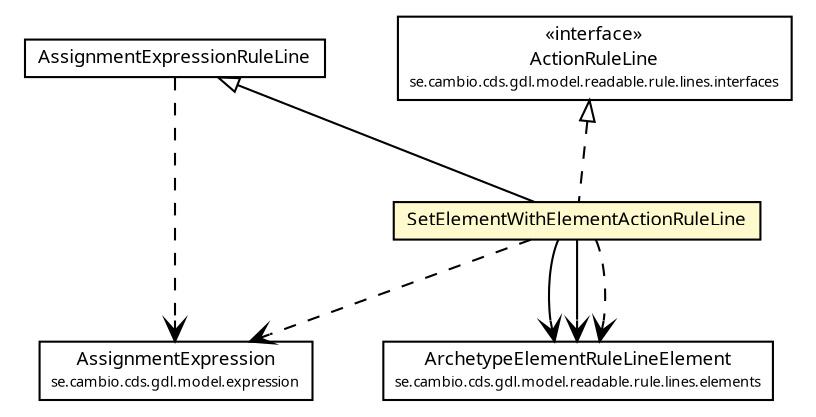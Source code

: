 #!/usr/local/bin/dot
#
# Class diagram 
# Generated by UMLGraph version R5_6 (http://www.umlgraph.org/)
#

digraph G {
	edge [fontname="Trebuchet MS",fontsize=10,labelfontname="Trebuchet MS",labelfontsize=10];
	node [fontname="Trebuchet MS",fontsize=10,shape=plaintext];
	nodesep=0.25;
	ranksep=0.5;
	// se.cambio.cds.gdl.model.expression.AssignmentExpression
	c318811 [label=<<table title="se.cambio.cds.gdl.model.expression.AssignmentExpression" border="0" cellborder="1" cellspacing="0" cellpadding="2" port="p" href="../../../expression/AssignmentExpression.html">
		<tr><td><table border="0" cellspacing="0" cellpadding="1">
<tr><td align="center" balign="center"><font face="Trebuchet MS"> AssignmentExpression </font></td></tr>
<tr><td align="center" balign="center"><font face="Trebuchet MS" point-size="7.0"> se.cambio.cds.gdl.model.expression </font></td></tr>
		</table></td></tr>
		</table>>, URL="../../../expression/AssignmentExpression.html", fontname="Trebuchet MS", fontcolor="black", fontsize=9.0];
	// se.cambio.cds.gdl.model.readable.rule.lines.SetElementWithElementActionRuleLine
	c318984 [label=<<table title="se.cambio.cds.gdl.model.readable.rule.lines.SetElementWithElementActionRuleLine" border="0" cellborder="1" cellspacing="0" cellpadding="2" port="p" bgcolor="lemonChiffon" href="./SetElementWithElementActionRuleLine.html">
		<tr><td><table border="0" cellspacing="0" cellpadding="1">
<tr><td align="center" balign="center"><font face="Trebuchet MS"> SetElementWithElementActionRuleLine </font></td></tr>
		</table></td></tr>
		</table>>, URL="./SetElementWithElementActionRuleLine.html", fontname="Trebuchet MS", fontcolor="black", fontsize=9.0];
	// se.cambio.cds.gdl.model.readable.rule.lines.AssignmentExpressionRuleLine
	c318998 [label=<<table title="se.cambio.cds.gdl.model.readable.rule.lines.AssignmentExpressionRuleLine" border="0" cellborder="1" cellspacing="0" cellpadding="2" port="p" href="./AssignmentExpressionRuleLine.html">
		<tr><td><table border="0" cellspacing="0" cellpadding="1">
<tr><td align="center" balign="center"><font face="Trebuchet MS"> AssignmentExpressionRuleLine </font></td></tr>
		</table></td></tr>
		</table>>, URL="./AssignmentExpressionRuleLine.html", fontname="Trebuchet MS", fontcolor="black", fontsize=9.0];
	// se.cambio.cds.gdl.model.readable.rule.lines.elements.ArchetypeElementRuleLineElement
	c319018 [label=<<table title="se.cambio.cds.gdl.model.readable.rule.lines.elements.ArchetypeElementRuleLineElement" border="0" cellborder="1" cellspacing="0" cellpadding="2" port="p" href="./elements/ArchetypeElementRuleLineElement.html">
		<tr><td><table border="0" cellspacing="0" cellpadding="1">
<tr><td align="center" balign="center"><font face="Trebuchet MS"> ArchetypeElementRuleLineElement </font></td></tr>
<tr><td align="center" balign="center"><font face="Trebuchet MS" point-size="7.0"> se.cambio.cds.gdl.model.readable.rule.lines.elements </font></td></tr>
		</table></td></tr>
		</table>>, URL="./elements/ArchetypeElementRuleLineElement.html", fontname="Trebuchet MS", fontcolor="black", fontsize=9.0];
	// se.cambio.cds.gdl.model.readable.rule.lines.interfaces.ActionRuleLine
	c319028 [label=<<table title="se.cambio.cds.gdl.model.readable.rule.lines.interfaces.ActionRuleLine" border="0" cellborder="1" cellspacing="0" cellpadding="2" port="p" href="./interfaces/ActionRuleLine.html">
		<tr><td><table border="0" cellspacing="0" cellpadding="1">
<tr><td align="center" balign="center"> &#171;interface&#187; </td></tr>
<tr><td align="center" balign="center"><font face="Trebuchet MS"> ActionRuleLine </font></td></tr>
<tr><td align="center" balign="center"><font face="Trebuchet MS" point-size="7.0"> se.cambio.cds.gdl.model.readable.rule.lines.interfaces </font></td></tr>
		</table></td></tr>
		</table>>, URL="./interfaces/ActionRuleLine.html", fontname="Trebuchet MS", fontcolor="black", fontsize=9.0];
	//se.cambio.cds.gdl.model.readable.rule.lines.SetElementWithElementActionRuleLine extends se.cambio.cds.gdl.model.readable.rule.lines.AssignmentExpressionRuleLine
	c318998:p -> c318984:p [dir=back,arrowtail=empty];
	//se.cambio.cds.gdl.model.readable.rule.lines.SetElementWithElementActionRuleLine implements se.cambio.cds.gdl.model.readable.rule.lines.interfaces.ActionRuleLine
	c319028:p -> c318984:p [dir=back,arrowtail=empty,style=dashed];
	// se.cambio.cds.gdl.model.readable.rule.lines.SetElementWithElementActionRuleLine NAVASSOC se.cambio.cds.gdl.model.readable.rule.lines.elements.ArchetypeElementRuleLineElement
	c318984:p -> c319018:p [taillabel="", label="", headlabel="", fontname="Trebuchet MS", fontcolor="black", fontsize=10.0, color="black", arrowhead=open];
	// se.cambio.cds.gdl.model.readable.rule.lines.SetElementWithElementActionRuleLine NAVASSOC se.cambio.cds.gdl.model.readable.rule.lines.elements.ArchetypeElementRuleLineElement
	c318984:p -> c319018:p [taillabel="", label="", headlabel="", fontname="Trebuchet MS", fontcolor="black", fontsize=10.0, color="black", arrowhead=open];
	// se.cambio.cds.gdl.model.readable.rule.lines.SetElementWithElementActionRuleLine DEPEND se.cambio.cds.gdl.model.readable.rule.lines.elements.ArchetypeElementRuleLineElement
	c318984:p -> c319018:p [taillabel="", label="", headlabel="", fontname="Trebuchet MS", fontcolor="black", fontsize=10.0, color="black", arrowhead=open, style=dashed];
	// se.cambio.cds.gdl.model.readable.rule.lines.SetElementWithElementActionRuleLine DEPEND se.cambio.cds.gdl.model.expression.AssignmentExpression
	c318984:p -> c318811:p [taillabel="", label="", headlabel="", fontname="Trebuchet MS", fontcolor="black", fontsize=10.0, color="black", arrowhead=open, style=dashed];
	// se.cambio.cds.gdl.model.readable.rule.lines.AssignmentExpressionRuleLine DEPEND se.cambio.cds.gdl.model.expression.AssignmentExpression
	c318998:p -> c318811:p [taillabel="", label="", headlabel="", fontname="Trebuchet MS", fontcolor="black", fontsize=10.0, color="black", arrowhead=open, style=dashed];
}

